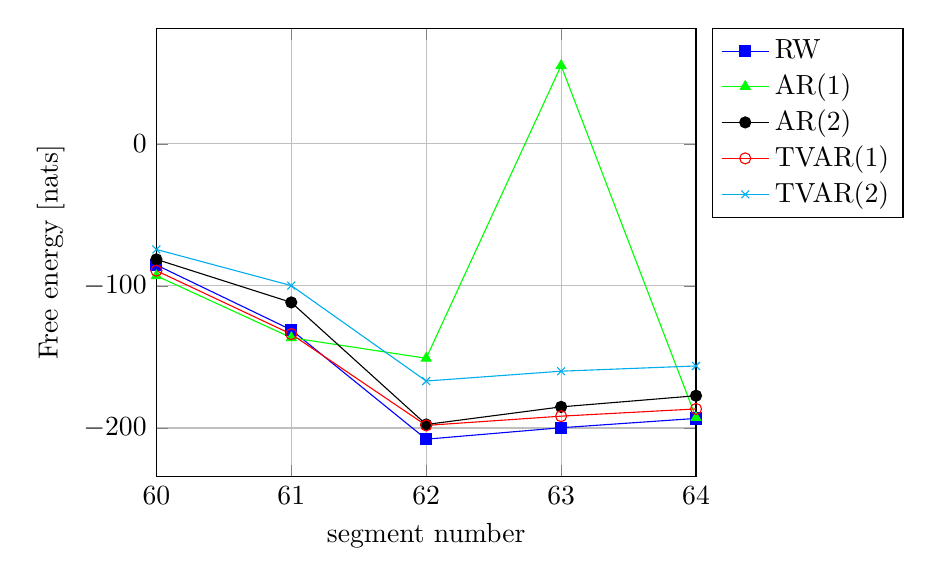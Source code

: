\begin{tikzpicture}
\begin{axis}[xlabel={segment number}, ylabel={Free energy [nats]}, legend pos={outer north east}, legend cell align={{left}}, scale={1.0}, grid={major}, xmin={60}, xmax={64}]
    \addplot[mark={square*}, blue]
        coordinates {
            (60,-85.239)
            (61,-130.949)
            (62,-207.912)
            (63,-199.854)
            (64,-193.291)
        }
        ;
    \addlegendentry {RW}
    \addplot[mark={triangle*}, green]
        coordinates {
            (60,-92.851)
            (61,-136.451)
            (62,-150.937)
            (63,55.173)
            (64,-192.745)
        }
        ;
    \addlegendentry {AR(1)}
    \addplot[mark={*}, black]
        coordinates {
            (60,-81.288)
            (61,-111.594)
            (62,-197.57)
            (63,-185.161)
            (64,-177.317)
        }
        ;
    \addlegendentry {AR(2)}
    \addplot[mark={o}, red]
        coordinates {
            (60,-89.256)
            (61,-133.925)
            (62,-198.219)
            (63,-191.699)
            (64,-186.604)
        }
        ;
    \addlegendentry {TVAR(1)}
    \addplot[mark={x}, cyan]
        coordinates {
            (60,-74.296)
            (61,-99.754)
            (62,-166.967)
            (63,-160.034)
            (64,-156.347)
        }
        ;
    \addlegendentry {TVAR(2)}
\end{axis}
\end{tikzpicture}
